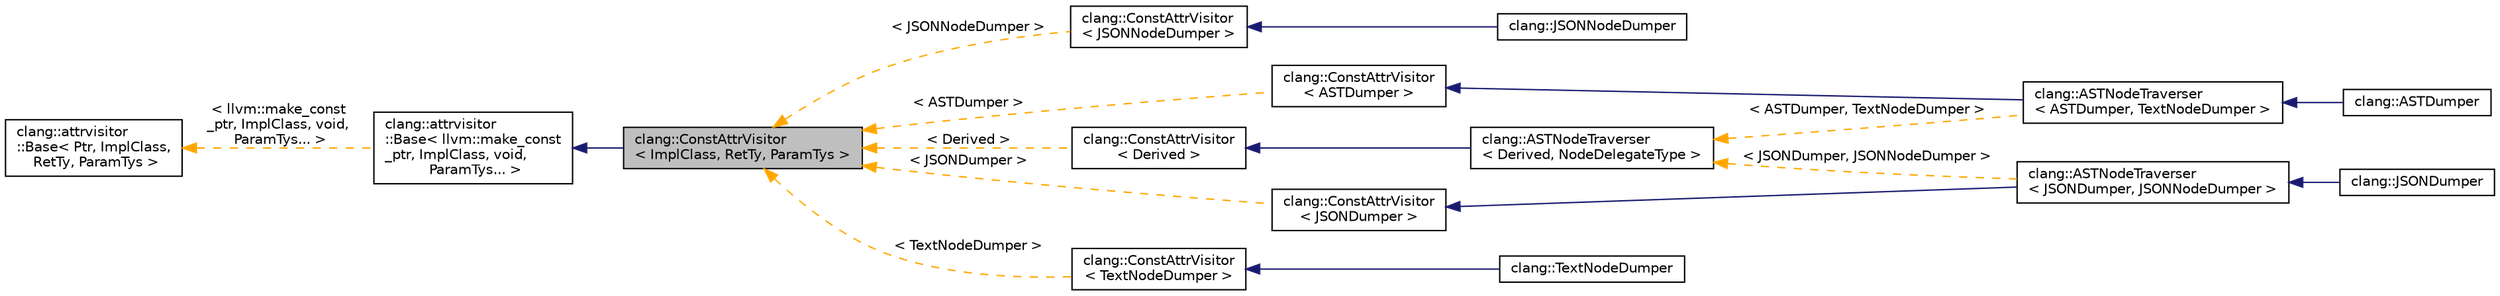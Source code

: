 digraph "clang::ConstAttrVisitor&lt; ImplClass, RetTy, ParamTys &gt;"
{
 // LATEX_PDF_SIZE
  bgcolor="transparent";
  edge [fontname="Helvetica",fontsize="10",labelfontname="Helvetica",labelfontsize="10"];
  node [fontname="Helvetica",fontsize="10",shape=record];
  rankdir="LR";
  Node1 [label="clang::ConstAttrVisitor\l\< ImplClass, RetTy, ParamTys \>",height=0.2,width=0.4,color="black", fillcolor="grey75", style="filled", fontcolor="black",tooltip="A simple visitor class that helps create attribute visitors."];
  Node2 -> Node1 [dir="back",color="midnightblue",fontsize="10",style="solid",fontname="Helvetica"];
  Node2 [label="clang::attrvisitor\l::Base\< llvm::make_const\l_ptr, ImplClass, void,\l ParamTys... \>",height=0.2,width=0.4,color="black",URL="$classclang_1_1attrvisitor_1_1Base.html",tooltip=" "];
  Node3 -> Node2 [dir="back",color="orange",fontsize="10",style="dashed",label=" \< llvm::make_const\l_ptr, ImplClass, void,\l ParamTys... \>" ,fontname="Helvetica"];
  Node3 [label="clang::attrvisitor\l::Base\< Ptr, ImplClass,\l RetTy, ParamTys \>",height=0.2,width=0.4,color="black",URL="$classclang_1_1attrvisitor_1_1Base.html",tooltip="A simple visitor class that helps create attribute visitors."];
  Node1 -> Node4 [dir="back",color="orange",fontsize="10",style="dashed",label=" \< JSONNodeDumper \>" ,fontname="Helvetica"];
  Node4 [label="clang::ConstAttrVisitor\l\< JSONNodeDumper \>",height=0.2,width=0.4,color="black",URL="$classclang_1_1ConstAttrVisitor.html",tooltip=" "];
  Node4 -> Node5 [dir="back",color="midnightblue",fontsize="10",style="solid",fontname="Helvetica"];
  Node5 [label="clang::JSONNodeDumper",height=0.2,width=0.4,color="black",URL="$classclang_1_1JSONNodeDumper.html",tooltip=" "];
  Node1 -> Node6 [dir="back",color="orange",fontsize="10",style="dashed",label=" \< ASTDumper \>" ,fontname="Helvetica"];
  Node6 [label="clang::ConstAttrVisitor\l\< ASTDumper \>",height=0.2,width=0.4,color="black",URL="$classclang_1_1ConstAttrVisitor.html",tooltip=" "];
  Node6 -> Node7 [dir="back",color="midnightblue",fontsize="10",style="solid",fontname="Helvetica"];
  Node7 [label="clang::ASTNodeTraverser\l\< ASTDumper, TextNodeDumper \>",height=0.2,width=0.4,color="black",URL="$classclang_1_1ASTNodeTraverser.html",tooltip=" "];
  Node7 -> Node8 [dir="back",color="midnightblue",fontsize="10",style="solid",fontname="Helvetica"];
  Node8 [label="clang::ASTDumper",height=0.2,width=0.4,color="black",URL="$classclang_1_1ASTDumper.html",tooltip=" "];
  Node1 -> Node9 [dir="back",color="orange",fontsize="10",style="dashed",label=" \< Derived \>" ,fontname="Helvetica"];
  Node9 [label="clang::ConstAttrVisitor\l\< Derived \>",height=0.2,width=0.4,color="black",URL="$classclang_1_1ConstAttrVisitor.html",tooltip=" "];
  Node9 -> Node10 [dir="back",color="midnightblue",fontsize="10",style="solid",fontname="Helvetica"];
  Node10 [label="clang::ASTNodeTraverser\l\< Derived, NodeDelegateType \>",height=0.2,width=0.4,color="black",URL="$classclang_1_1ASTNodeTraverser.html",tooltip="ASTNodeTraverser traverses the Clang AST for dumping purposes."];
  Node10 -> Node11 [dir="back",color="orange",fontsize="10",style="dashed",label=" \< JSONDumper, JSONNodeDumper \>" ,fontname="Helvetica"];
  Node11 [label="clang::ASTNodeTraverser\l\< JSONDumper, JSONNodeDumper \>",height=0.2,width=0.4,color="black",URL="$classclang_1_1ASTNodeTraverser.html",tooltip=" "];
  Node11 -> Node12 [dir="back",color="midnightblue",fontsize="10",style="solid",fontname="Helvetica"];
  Node12 [label="clang::JSONDumper",height=0.2,width=0.4,color="black",URL="$classclang_1_1JSONDumper.html",tooltip=" "];
  Node10 -> Node7 [dir="back",color="orange",fontsize="10",style="dashed",label=" \< ASTDumper, TextNodeDumper \>" ,fontname="Helvetica"];
  Node1 -> Node13 [dir="back",color="orange",fontsize="10",style="dashed",label=" \< JSONDumper \>" ,fontname="Helvetica"];
  Node13 [label="clang::ConstAttrVisitor\l\< JSONDumper \>",height=0.2,width=0.4,color="black",URL="$classclang_1_1ConstAttrVisitor.html",tooltip=" "];
  Node13 -> Node11 [dir="back",color="midnightblue",fontsize="10",style="solid",fontname="Helvetica"];
  Node1 -> Node14 [dir="back",color="orange",fontsize="10",style="dashed",label=" \< TextNodeDumper \>" ,fontname="Helvetica"];
  Node14 [label="clang::ConstAttrVisitor\l\< TextNodeDumper \>",height=0.2,width=0.4,color="black",URL="$classclang_1_1ConstAttrVisitor.html",tooltip=" "];
  Node14 -> Node15 [dir="back",color="midnightblue",fontsize="10",style="solid",fontname="Helvetica"];
  Node15 [label="clang::TextNodeDumper",height=0.2,width=0.4,color="black",URL="$classclang_1_1TextNodeDumper.html",tooltip=" "];
}
